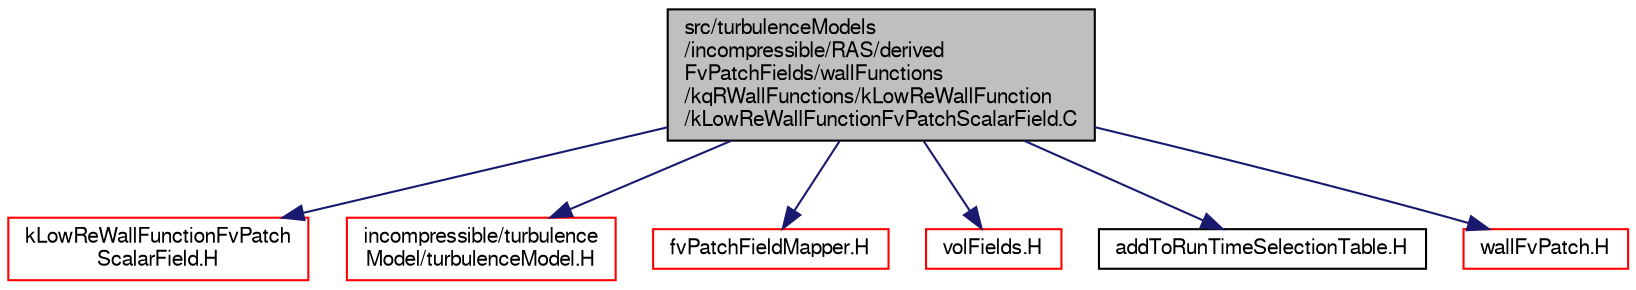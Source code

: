 digraph "src/turbulenceModels/incompressible/RAS/derivedFvPatchFields/wallFunctions/kqRWallFunctions/kLowReWallFunction/kLowReWallFunctionFvPatchScalarField.C"
{
  bgcolor="transparent";
  edge [fontname="FreeSans",fontsize="10",labelfontname="FreeSans",labelfontsize="10"];
  node [fontname="FreeSans",fontsize="10",shape=record];
  Node0 [label="src/turbulenceModels\l/incompressible/RAS/derived\lFvPatchFields/wallFunctions\l/kqRWallFunctions/kLowReWallFunction\l/kLowReWallFunctionFvPatchScalarField.C",height=0.2,width=0.4,color="black", fillcolor="grey75", style="filled", fontcolor="black"];
  Node0 -> Node1 [color="midnightblue",fontsize="10",style="solid",fontname="FreeSans"];
  Node1 [label="kLowReWallFunctionFvPatch\lScalarField.H",height=0.2,width=0.4,color="red",URL="$a40043.html"];
  Node0 -> Node189 [color="midnightblue",fontsize="10",style="solid",fontname="FreeSans"];
  Node189 [label="incompressible/turbulence\lModel/turbulenceModel.H",height=0.2,width=0.4,color="red",URL="$a40271.html"];
  Node0 -> Node306 [color="midnightblue",fontsize="10",style="solid",fontname="FreeSans"];
  Node306 [label="fvPatchFieldMapper.H",height=0.2,width=0.4,color="red",URL="$a02468.html"];
  Node0 -> Node195 [color="midnightblue",fontsize="10",style="solid",fontname="FreeSans"];
  Node195 [label="volFields.H",height=0.2,width=0.4,color="red",URL="$a02750.html"];
  Node0 -> Node307 [color="midnightblue",fontsize="10",style="solid",fontname="FreeSans"];
  Node307 [label="addToRunTimeSelectionTable.H",height=0.2,width=0.4,color="black",URL="$a09263.html",tooltip="Macros for easy insertion into run-time selection tables. "];
  Node0 -> Node308 [color="midnightblue",fontsize="10",style="solid",fontname="FreeSans"];
  Node308 [label="wallFvPatch.H",height=0.2,width=0.4,color="red",URL="$a03680.html"];
}
